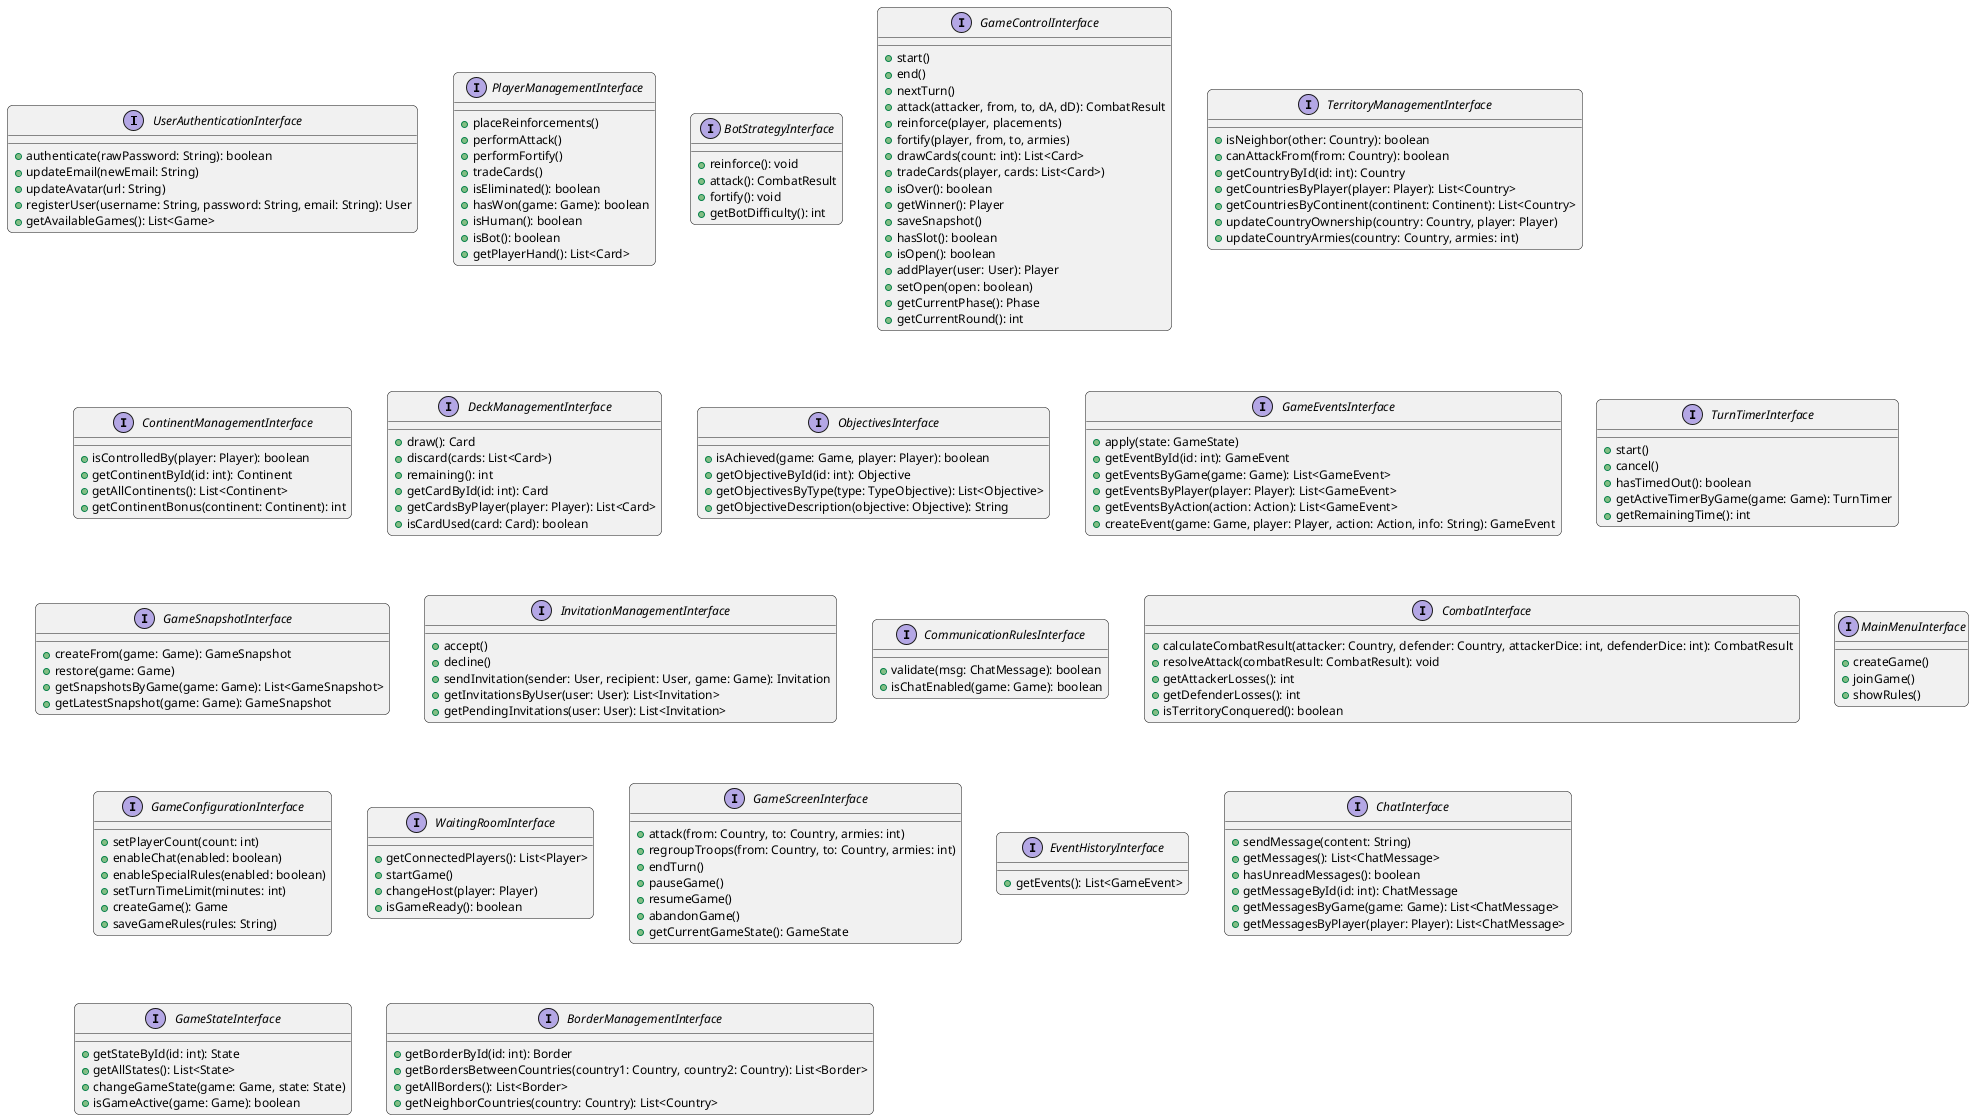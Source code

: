 @startuml TEG System Interfaces

skinparam {
  handwritten false
  shadowing false
  monochrome false
  linetype polyline
  defaultFontName Arial
  defaultFontSize 12
  roundCorner 10
}

interface UserAuthenticationInterface {
  +authenticate(rawPassword: String): boolean
  +updateEmail(newEmail: String)
  +updateAvatar(url: String)
  +registerUser(username: String, password: String, email: String): User
  +getAvailableGames(): List<Game>
}

interface PlayerManagementInterface {
  +placeReinforcements()
  +performAttack()
  +performFortify()
  +tradeCards()
  +isEliminated(): boolean
  +hasWon(game: Game): boolean
  +isHuman(): boolean
  +isBot(): boolean
  +getPlayerHand(): List<Card>
}

interface BotStrategyInterface {
  +reinforce(): void
  +attack(): CombatResult
  +fortify(): void
  +getBotDifficulty(): int
}

interface GameControlInterface {
  +start()
  +end()
  +nextTurn()
  +attack(attacker, from, to, dA, dD): CombatResult
  +reinforce(player, placements)
  +fortify(player, from, to, armies)
  +drawCards(count: int): List<Card>
  +tradeCards(player, cards: List<Card>)
  +isOver(): boolean
  +getWinner(): Player
  +saveSnapshot()
  +hasSlot(): boolean
  +isOpen(): boolean
  +addPlayer(user: User): Player
  +setOpen(open: boolean)
  +getCurrentPhase(): Phase
  +getCurrentRound(): int
}

interface TerritoryManagementInterface {
  +isNeighbor(other: Country): boolean
  +canAttackFrom(from: Country): boolean
  +getCountryById(id: int): Country
  +getCountriesByPlayer(player: Player): List<Country>
  +getCountriesByContinent(continent: Continent): List<Country>
  +updateCountryOwnership(country: Country, player: Player)
  +updateCountryArmies(country: Country, armies: int)
}

interface ContinentManagementInterface {
  +isControlledBy(player: Player): boolean
  +getContinentById(id: int): Continent
  +getAllContinents(): List<Continent>
  +getContinentBonus(continent: Continent): int
}

interface DeckManagementInterface {
  +draw(): Card
  +discard(cards: List<Card>)
  +remaining(): int
  +getCardById(id: int): Card
  +getCardsByPlayer(player: Player): List<Card>
  +isCardUsed(card: Card): boolean
}

interface ObjectivesInterface {
  +isAchieved(game: Game, player: Player): boolean
  +getObjectiveById(id: int): Objective
  +getObjectivesByType(type: TypeObjective): List<Objective>
  +getObjectiveDescription(objective: Objective): String
}

interface GameEventsInterface {
  +apply(state: GameState)
  +getEventById(id: int): GameEvent
  +getEventsByGame(game: Game): List<GameEvent>
  +getEventsByPlayer(player: Player): List<GameEvent>
  +getEventsByAction(action: Action): List<GameEvent>
  +createEvent(game: Game, player: Player, action: Action, info: String): GameEvent
}

interface TurnTimerInterface {
  +start()
  +cancel()
  +hasTimedOut(): boolean
  +getActiveTimerByGame(game: Game): TurnTimer
  +getRemainingTime(): int
}

interface GameSnapshotInterface {
  +createFrom(game: Game): GameSnapshot
  +restore(game: Game)
  +getSnapshotsByGame(game: Game): List<GameSnapshot>
  +getLatestSnapshot(game: Game): GameSnapshot
}

interface InvitationManagementInterface {
  +accept()
  +decline()
  +sendInvitation(sender: User, recipient: User, game: Game): Invitation
  +getInvitationsByUser(user: User): List<Invitation>
  +getPendingInvitations(user: User): List<Invitation>
}

interface CommunicationRulesInterface {
  +validate(msg: ChatMessage): boolean
  +isChatEnabled(game: Game): boolean
}

interface CombatInterface {
  +calculateCombatResult(attacker: Country, defender: Country, attackerDice: int, defenderDice: int): CombatResult
  +resolveAttack(combatResult: CombatResult): void
  +getAttackerLosses(): int
  +getDefenderLosses(): int
  +isTerritoryConquered(): boolean
}

interface MainMenuInterface {
  +createGame()
  +joinGame()
  +showRules()
}

interface GameConfigurationInterface {
  +setPlayerCount(count: int)
  +enableChat(enabled: boolean)
  +enableSpecialRules(enabled: boolean)
  +setTurnTimeLimit(minutes: int)
  +createGame(): Game
  +saveGameRules(rules: String)
}

interface WaitingRoomInterface {
  +getConnectedPlayers(): List<Player>
  +startGame()
  +changeHost(player: Player)
  +isGameReady(): boolean
}

interface GameScreenInterface {
  +attack(from: Country, to: Country, armies: int)
  +regroupTroops(from: Country, to: Country, armies: int)
  +endTurn()
  +pauseGame()
  +resumeGame()
  +abandonGame()
  +getCurrentGameState(): GameState
}

interface EventHistoryInterface {
  +getEvents(): List<GameEvent>
}

interface ChatInterface {
  +sendMessage(content: String)
  +getMessages(): List<ChatMessage>
  +hasUnreadMessages(): boolean
  +getMessageById(id: int): ChatMessage
  +getMessagesByGame(game: Game): List<ChatMessage>
  +getMessagesByPlayer(player: Player): List<ChatMessage>
}

interface GameStateInterface {
  +getStateById(id: int): State
  +getAllStates(): List<State>
  +changeGameState(game: Game, state: State)
  +isGameActive(game: Game): boolean
}

interface BorderManagementInterface {
  +getBorderById(id: int): Border
  +getBordersBetweenCountries(country1: Country, country2: Country): List<Border>
  +getAllBorders(): List<Border>
  +getNeighborCountries(country: Country): List<Country>
}

@enduml